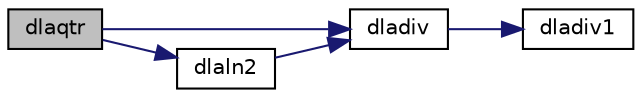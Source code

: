 digraph "dlaqtr"
{
 // LATEX_PDF_SIZE
  edge [fontname="Helvetica",fontsize="10",labelfontname="Helvetica",labelfontsize="10"];
  node [fontname="Helvetica",fontsize="10",shape=record];
  rankdir="LR";
  Node1 [label="dlaqtr",height=0.2,width=0.4,color="black", fillcolor="grey75", style="filled", fontcolor="black",tooltip="DLAQTR solves a real quasi-triangular system of equations, or a complex quasi-triangular system of sp..."];
  Node1 -> Node2 [color="midnightblue",fontsize="10",style="solid",fontname="Helvetica"];
  Node2 [label="dladiv",height=0.2,width=0.4,color="black", fillcolor="white", style="filled",URL="$dladiv_8f.html#ad1c0279ec29e8ac222f1e319f4144fcb",tooltip="DLADIV performs complex division in real arithmetic, avoiding unnecessary overflow."];
  Node2 -> Node3 [color="midnightblue",fontsize="10",style="solid",fontname="Helvetica"];
  Node3 [label="dladiv1",height=0.2,width=0.4,color="black", fillcolor="white", style="filled",URL="$dladiv_8f.html#a690ca51f259260f1c838fcf2d550540d",tooltip=" "];
  Node1 -> Node4 [color="midnightblue",fontsize="10",style="solid",fontname="Helvetica"];
  Node4 [label="dlaln2",height=0.2,width=0.4,color="black", fillcolor="white", style="filled",URL="$dlaln2_8f.html#ad0418b909a2871d01b8d43c24f0f207b",tooltip="DLALN2 solves a 1-by-1 or 2-by-2 linear system of equations of the specified form."];
  Node4 -> Node2 [color="midnightblue",fontsize="10",style="solid",fontname="Helvetica"];
}
